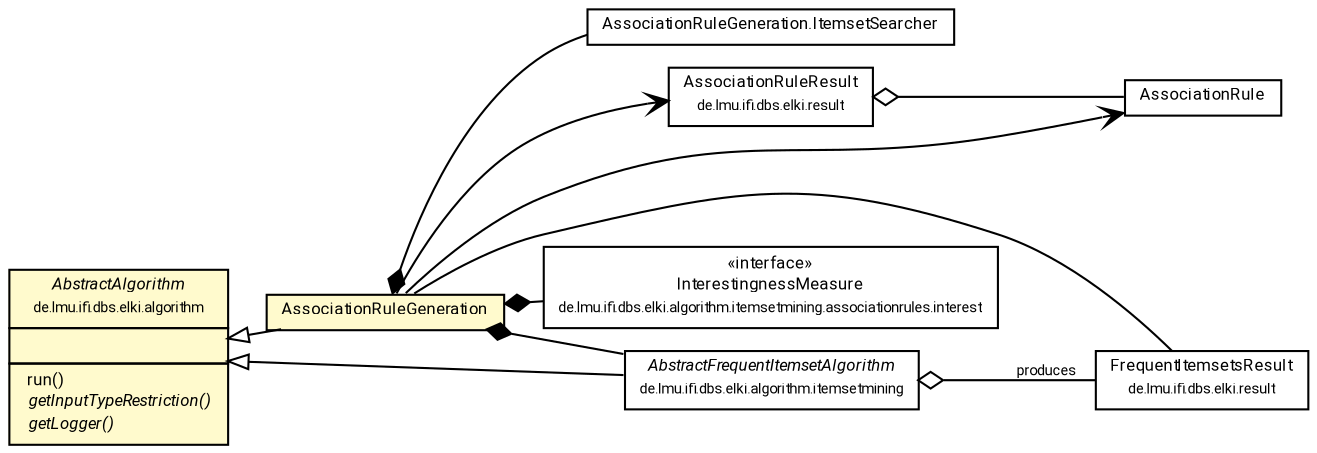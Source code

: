 #!/usr/local/bin/dot
#
# Class diagram 
# Generated by UMLGraph version R5_7_2-60-g0e99a6 (http://www.spinellis.gr/umlgraph/)
#

digraph G {
	graph [fontnames="svg"]
	edge [fontname="Roboto",fontsize=7,labelfontname="Roboto",labelfontsize=7,color="black"];
	node [fontname="Roboto",fontcolor="black",fontsize=8,shape=plaintext,margin=0,width=0,height=0];
	nodesep=0.15;
	ranksep=0.25;
	rankdir=LR;
	// de.lmu.ifi.dbs.elki.algorithm.AbstractAlgorithm<R extends de.lmu.ifi.dbs.elki.result.Result>
	c1675871 [label=<<table title="de.lmu.ifi.dbs.elki.algorithm.AbstractAlgorithm" border="0" cellborder="1" cellspacing="0" cellpadding="2" bgcolor="LemonChiffon" href="../../AbstractAlgorithm.html" target="_parent">
		<tr><td><table border="0" cellspacing="0" cellpadding="1">
		<tr><td align="center" balign="center"> <font face="Roboto"><i>AbstractAlgorithm</i></font> </td></tr>
		<tr><td align="center" balign="center"> <font face="Roboto" point-size="7.0">de.lmu.ifi.dbs.elki.algorithm</font> </td></tr>
		</table></td></tr>
		<tr><td><table border="0" cellspacing="0" cellpadding="1">
		<tr><td align="left" balign="left">  </td></tr>
		</table></td></tr>
		<tr><td><table border="0" cellspacing="0" cellpadding="1">
		<tr><td align="left" balign="left">  run() </td></tr>
		<tr><td align="left" balign="left"> <i> getInputTypeRestriction()</i> </td></tr>
		<tr><td align="left" balign="left"> <i> getLogger()</i> </td></tr>
		</table></td></tr>
		</table>>, URL="../../AbstractAlgorithm.html"];
	// de.lmu.ifi.dbs.elki.result.AssociationRuleResult
	c1677479 [label=<<table title="de.lmu.ifi.dbs.elki.result.AssociationRuleResult" border="0" cellborder="1" cellspacing="0" cellpadding="2" href="../../../result/AssociationRuleResult.html" target="_parent">
		<tr><td><table border="0" cellspacing="0" cellpadding="1">
		<tr><td align="center" balign="center"> <font face="Roboto">AssociationRuleResult</font> </td></tr>
		<tr><td align="center" balign="center"> <font face="Roboto" point-size="7.0">de.lmu.ifi.dbs.elki.result</font> </td></tr>
		</table></td></tr>
		</table>>, URL="../../../result/AssociationRuleResult.html"];
	// de.lmu.ifi.dbs.elki.result.FrequentItemsetsResult
	c1677480 [label=<<table title="de.lmu.ifi.dbs.elki.result.FrequentItemsetsResult" border="0" cellborder="1" cellspacing="0" cellpadding="2" href="../../../result/FrequentItemsetsResult.html" target="_parent">
		<tr><td><table border="0" cellspacing="0" cellpadding="1">
		<tr><td align="center" balign="center"> <font face="Roboto">FrequentItemsetsResult</font> </td></tr>
		<tr><td align="center" balign="center"> <font face="Roboto" point-size="7.0">de.lmu.ifi.dbs.elki.result</font> </td></tr>
		</table></td></tr>
		</table>>, URL="../../../result/FrequentItemsetsResult.html"];
	// de.lmu.ifi.dbs.elki.algorithm.itemsetmining.associationrules.interest.InterestingnessMeasure
	c1677490 [label=<<table title="de.lmu.ifi.dbs.elki.algorithm.itemsetmining.associationrules.interest.InterestingnessMeasure" border="0" cellborder="1" cellspacing="0" cellpadding="2" href="interest/InterestingnessMeasure.html" target="_parent">
		<tr><td><table border="0" cellspacing="0" cellpadding="1">
		<tr><td align="center" balign="center"> &#171;interface&#187; </td></tr>
		<tr><td align="center" balign="center"> <font face="Roboto">InterestingnessMeasure</font> </td></tr>
		<tr><td align="center" balign="center"> <font face="Roboto" point-size="7.0">de.lmu.ifi.dbs.elki.algorithm.itemsetmining.associationrules.interest</font> </td></tr>
		</table></td></tr>
		</table>>, URL="interest/InterestingnessMeasure.html"];
	// de.lmu.ifi.dbs.elki.algorithm.itemsetmining.associationrules.AssociationRuleGeneration
	c1677501 [label=<<table title="de.lmu.ifi.dbs.elki.algorithm.itemsetmining.associationrules.AssociationRuleGeneration" border="0" cellborder="1" cellspacing="0" cellpadding="2" bgcolor="lemonChiffon" href="AssociationRuleGeneration.html" target="_parent">
		<tr><td><table border="0" cellspacing="0" cellpadding="1">
		<tr><td align="center" balign="center"> <font face="Roboto">AssociationRuleGeneration</font> </td></tr>
		</table></td></tr>
		</table>>, URL="AssociationRuleGeneration.html"];
	// de.lmu.ifi.dbs.elki.algorithm.itemsetmining.associationrules.AssociationRuleGeneration.ItemsetSearcher
	c1677504 [label=<<table title="de.lmu.ifi.dbs.elki.algorithm.itemsetmining.associationrules.AssociationRuleGeneration.ItemsetSearcher" border="0" cellborder="1" cellspacing="0" cellpadding="2" href="AssociationRuleGeneration.ItemsetSearcher.html" target="_parent">
		<tr><td><table border="0" cellspacing="0" cellpadding="1">
		<tr><td align="center" balign="center"> <font face="Roboto">AssociationRuleGeneration.ItemsetSearcher</font> </td></tr>
		</table></td></tr>
		</table>>, URL="AssociationRuleGeneration.ItemsetSearcher.html"];
	// de.lmu.ifi.dbs.elki.algorithm.itemsetmining.associationrules.AssociationRule
	c1677506 [label=<<table title="de.lmu.ifi.dbs.elki.algorithm.itemsetmining.associationrules.AssociationRule" border="0" cellborder="1" cellspacing="0" cellpadding="2" href="AssociationRule.html" target="_parent">
		<tr><td><table border="0" cellspacing="0" cellpadding="1">
		<tr><td align="center" balign="center"> <font face="Roboto">AssociationRule</font> </td></tr>
		</table></td></tr>
		</table>>, URL="AssociationRule.html"];
	// de.lmu.ifi.dbs.elki.algorithm.itemsetmining.AbstractFrequentItemsetAlgorithm
	c1677514 [label=<<table title="de.lmu.ifi.dbs.elki.algorithm.itemsetmining.AbstractFrequentItemsetAlgorithm" border="0" cellborder="1" cellspacing="0" cellpadding="2" href="../AbstractFrequentItemsetAlgorithm.html" target="_parent">
		<tr><td><table border="0" cellspacing="0" cellpadding="1">
		<tr><td align="center" balign="center"> <font face="Roboto"><i>AbstractFrequentItemsetAlgorithm</i></font> </td></tr>
		<tr><td align="center" balign="center"> <font face="Roboto" point-size="7.0">de.lmu.ifi.dbs.elki.algorithm.itemsetmining</font> </td></tr>
		</table></td></tr>
		</table>>, URL="../AbstractFrequentItemsetAlgorithm.html"];
	// de.lmu.ifi.dbs.elki.result.AssociationRuleResult has de.lmu.ifi.dbs.elki.algorithm.itemsetmining.associationrules.AssociationRule
	c1677479 -> c1677506 [arrowhead=none,arrowtail=ediamond,dir=back,weight=4];
	// de.lmu.ifi.dbs.elki.algorithm.itemsetmining.associationrules.AssociationRuleGeneration extends de.lmu.ifi.dbs.elki.algorithm.AbstractAlgorithm<R extends de.lmu.ifi.dbs.elki.result.Result>
	c1675871 -> c1677501 [arrowtail=empty,dir=back,weight=10];
	// de.lmu.ifi.dbs.elki.algorithm.itemsetmining.associationrules.AssociationRuleGeneration composed de.lmu.ifi.dbs.elki.algorithm.itemsetmining.AbstractFrequentItemsetAlgorithm
	c1677501 -> c1677514 [arrowhead=none,arrowtail=diamond,dir=back,weight=6];
	// de.lmu.ifi.dbs.elki.algorithm.itemsetmining.associationrules.AssociationRuleGeneration composed de.lmu.ifi.dbs.elki.algorithm.itemsetmining.associationrules.interest.InterestingnessMeasure
	c1677501 -> c1677490 [arrowhead=none,arrowtail=diamond,dir=back,weight=6];
	// de.lmu.ifi.dbs.elki.algorithm.itemsetmining.associationrules.AssociationRuleGeneration composed de.lmu.ifi.dbs.elki.algorithm.itemsetmining.associationrules.AssociationRuleGeneration.ItemsetSearcher
	c1677501 -> c1677504 [arrowhead=none,arrowtail=diamond,dir=back,weight=6];
	// de.lmu.ifi.dbs.elki.algorithm.itemsetmining.associationrules.AssociationRuleGeneration assoc de.lmu.ifi.dbs.elki.result.FrequentItemsetsResult
	c1677501 -> c1677480 [arrowhead=none,weight=2];
	// de.lmu.ifi.dbs.elki.algorithm.itemsetmining.associationrules.AssociationRuleGeneration navassoc de.lmu.ifi.dbs.elki.result.AssociationRuleResult
	c1677501 -> c1677479 [arrowhead=open,weight=1];
	// de.lmu.ifi.dbs.elki.algorithm.itemsetmining.associationrules.AssociationRuleGeneration navassoc de.lmu.ifi.dbs.elki.algorithm.itemsetmining.associationrules.AssociationRule
	c1677501 -> c1677506 [arrowhead=open,weight=1];
	// de.lmu.ifi.dbs.elki.algorithm.itemsetmining.AbstractFrequentItemsetAlgorithm extends de.lmu.ifi.dbs.elki.algorithm.AbstractAlgorithm<R extends de.lmu.ifi.dbs.elki.result.Result>
	c1675871 -> c1677514 [arrowtail=empty,dir=back,weight=10];
	// de.lmu.ifi.dbs.elki.algorithm.itemsetmining.AbstractFrequentItemsetAlgorithm has de.lmu.ifi.dbs.elki.result.FrequentItemsetsResult
	c1677514 -> c1677480 [arrowhead=none,arrowtail=ediamond,dir=back,weight=4,label="produces"];
}

